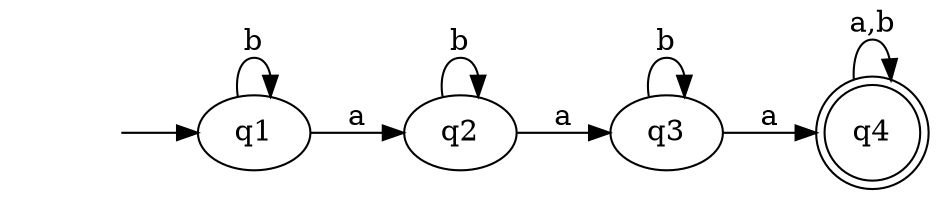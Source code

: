 digraph {
    rankdir = LR
    "" [shape = none]
    q4 [shape = "doublecircle" ]
    "" -> q1
    q1 -> q1 [label = "b"]
    q1 -> q2 [label = "a"]
    q2 -> q2 [label = "b"]
    q2 -> q3 [label = "a"]
    q3 -> q3 [label = "b"]
    q3 -> q4 [label = "a"]
    q4 -> q4 [label = "a,b"]
}
